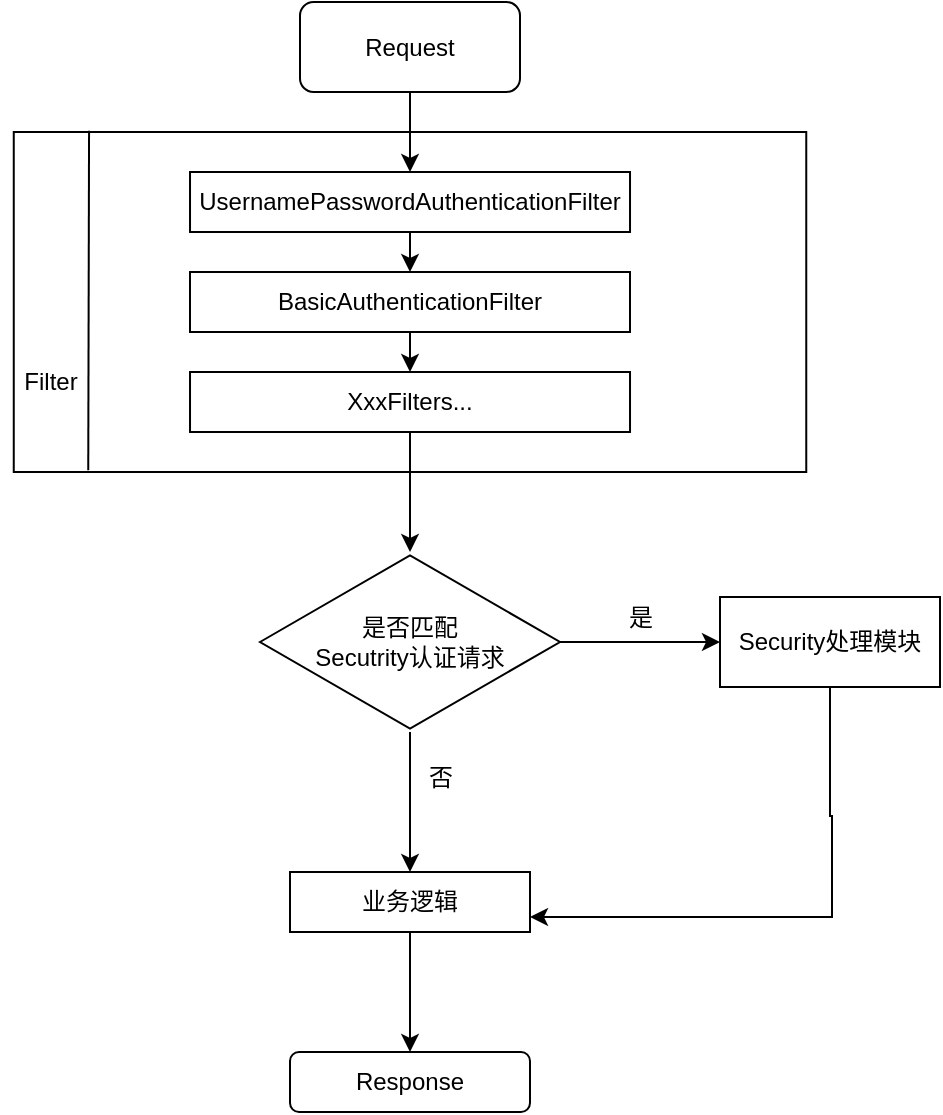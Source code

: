 <mxfile version="26.1.1">
  <diagram name="第 1 页" id="Rfu1U_4qTDlxDLTFrras">
    <mxGraphModel dx="548" dy="448" grid="1" gridSize="10" guides="1" tooltips="1" connect="1" arrows="1" fold="1" page="1" pageScale="1" pageWidth="827" pageHeight="1169" math="0" shadow="0">
      <root>
        <mxCell id="0" />
        <mxCell id="1" parent="0" />
        <mxCell id="PEec-xE6orUt91D9rFY2-1" value="Request" style="rounded=1;whiteSpace=wrap;html=1;" vertex="1" parent="1">
          <mxGeometry x="370" y="585" width="110" height="45" as="geometry" />
        </mxCell>
        <mxCell id="PEec-xE6orUt91D9rFY2-9" value="" style="rounded=0;whiteSpace=wrap;html=1;" vertex="1" parent="1">
          <mxGeometry x="226.88" y="650" width="396.25" height="170" as="geometry" />
        </mxCell>
        <mxCell id="PEec-xE6orUt91D9rFY2-11" value="" style="endArrow=none;html=1;rounded=0;exitX=0.095;exitY=-0.004;exitDx=0;exitDy=0;exitPerimeter=0;entryX=0.094;entryY=0.995;entryDx=0;entryDy=0;entryPerimeter=0;" edge="1" parent="1" source="PEec-xE6orUt91D9rFY2-9" target="PEec-xE6orUt91D9rFY2-9">
          <mxGeometry width="50" height="50" relative="1" as="geometry">
            <mxPoint x="380" y="660" as="sourcePoint" />
            <mxPoint x="430" y="610" as="targetPoint" />
          </mxGeometry>
        </mxCell>
        <mxCell id="PEec-xE6orUt91D9rFY2-12" value="UsernamePasswordAuthenticationFilter" style="rounded=0;whiteSpace=wrap;html=1;" vertex="1" parent="1">
          <mxGeometry x="315.01" y="670" width="220" height="30" as="geometry" />
        </mxCell>
        <mxCell id="PEec-xE6orUt91D9rFY2-13" value="Filter" style="text;html=1;align=center;verticalAlign=middle;resizable=0;points=[];autosize=1;strokeColor=none;fillColor=none;" vertex="1" parent="1">
          <mxGeometry x="220" y="760" width="50" height="30" as="geometry" />
        </mxCell>
        <mxCell id="PEec-xE6orUt91D9rFY2-14" value="BasicAuthenticationFilter" style="rounded=0;whiteSpace=wrap;html=1;" vertex="1" parent="1">
          <mxGeometry x="315" y="720" width="220" height="30" as="geometry" />
        </mxCell>
        <mxCell id="PEec-xE6orUt91D9rFY2-15" value="XxxFilters..." style="rounded=0;whiteSpace=wrap;html=1;" vertex="1" parent="1">
          <mxGeometry x="315.01" y="770" width="220" height="30" as="geometry" />
        </mxCell>
        <mxCell id="PEec-xE6orUt91D9rFY2-16" value="" style="endArrow=classic;html=1;rounded=0;exitX=0.5;exitY=1;exitDx=0;exitDy=0;" edge="1" parent="1" source="PEec-xE6orUt91D9rFY2-1" target="PEec-xE6orUt91D9rFY2-12">
          <mxGeometry width="50" height="50" relative="1" as="geometry">
            <mxPoint x="320" y="840" as="sourcePoint" />
            <mxPoint x="370" y="790" as="targetPoint" />
          </mxGeometry>
        </mxCell>
        <mxCell id="PEec-xE6orUt91D9rFY2-17" value="" style="endArrow=classic;html=1;rounded=0;exitX=0.5;exitY=1;exitDx=0;exitDy=0;entryX=0.5;entryY=0;entryDx=0;entryDy=0;" edge="1" parent="1" source="PEec-xE6orUt91D9rFY2-12" target="PEec-xE6orUt91D9rFY2-14">
          <mxGeometry width="50" height="50" relative="1" as="geometry">
            <mxPoint x="320" y="840" as="sourcePoint" />
            <mxPoint x="370" y="790" as="targetPoint" />
          </mxGeometry>
        </mxCell>
        <mxCell id="PEec-xE6orUt91D9rFY2-18" value="" style="endArrow=classic;html=1;rounded=0;exitX=0.5;exitY=1;exitDx=0;exitDy=0;" edge="1" parent="1" source="PEec-xE6orUt91D9rFY2-14" target="PEec-xE6orUt91D9rFY2-15">
          <mxGeometry width="50" height="50" relative="1" as="geometry">
            <mxPoint x="435" y="710" as="sourcePoint" />
            <mxPoint x="435" y="730" as="targetPoint" />
          </mxGeometry>
        </mxCell>
        <mxCell id="PEec-xE6orUt91D9rFY2-20" value="" style="endArrow=classic;html=1;rounded=0;exitX=0.5;exitY=1;exitDx=0;exitDy=0;" edge="1" parent="1" source="PEec-xE6orUt91D9rFY2-15" target="PEec-xE6orUt91D9rFY2-21">
          <mxGeometry width="50" height="50" relative="1" as="geometry">
            <mxPoint x="320" y="980" as="sourcePoint" />
            <mxPoint x="425" y="850" as="targetPoint" />
          </mxGeometry>
        </mxCell>
        <mxCell id="PEec-xE6orUt91D9rFY2-22" style="edgeStyle=orthogonalEdgeStyle;rounded=0;orthogonalLoop=1;jettySize=auto;html=1;" edge="1" parent="1" source="PEec-xE6orUt91D9rFY2-21">
          <mxGeometry relative="1" as="geometry">
            <mxPoint x="580" y="905" as="targetPoint" />
          </mxGeometry>
        </mxCell>
        <mxCell id="PEec-xE6orUt91D9rFY2-23" style="edgeStyle=orthogonalEdgeStyle;rounded=0;orthogonalLoop=1;jettySize=auto;html=1;" edge="1" parent="1" source="PEec-xE6orUt91D9rFY2-21">
          <mxGeometry relative="1" as="geometry">
            <mxPoint x="425" y="1020" as="targetPoint" />
          </mxGeometry>
        </mxCell>
        <mxCell id="PEec-xE6orUt91D9rFY2-21" value="是否匹配&lt;div&gt;Secutrity认证请求&lt;/div&gt;" style="html=1;whiteSpace=wrap;aspect=fixed;shape=isoRectangle;" vertex="1" parent="1">
          <mxGeometry x="350" y="860" width="150" height="90" as="geometry" />
        </mxCell>
        <mxCell id="PEec-xE6orUt91D9rFY2-24" value="是" style="text;html=1;align=center;verticalAlign=middle;resizable=0;points=[];autosize=1;strokeColor=none;fillColor=none;" vertex="1" parent="1">
          <mxGeometry x="520" y="878" width="40" height="30" as="geometry" />
        </mxCell>
        <mxCell id="PEec-xE6orUt91D9rFY2-25" value="否" style="text;html=1;align=center;verticalAlign=middle;resizable=0;points=[];autosize=1;strokeColor=none;fillColor=none;" vertex="1" parent="1">
          <mxGeometry x="420" y="958" width="40" height="30" as="geometry" />
        </mxCell>
        <mxCell id="PEec-xE6orUt91D9rFY2-34" style="edgeStyle=orthogonalEdgeStyle;rounded=0;orthogonalLoop=1;jettySize=auto;html=1;" edge="1" parent="1" source="PEec-xE6orUt91D9rFY2-26" target="PEec-xE6orUt91D9rFY2-32">
          <mxGeometry relative="1" as="geometry" />
        </mxCell>
        <mxCell id="PEec-xE6orUt91D9rFY2-26" value="业务逻辑" style="whiteSpace=wrap;html=1;" vertex="1" parent="1">
          <mxGeometry x="365" y="1020" width="120" height="30" as="geometry" />
        </mxCell>
        <mxCell id="PEec-xE6orUt91D9rFY2-28" style="edgeStyle=orthogonalEdgeStyle;rounded=0;orthogonalLoop=1;jettySize=auto;html=1;exitX=0.5;exitY=1;exitDx=0;exitDy=0;entryX=1;entryY=0.75;entryDx=0;entryDy=0;" edge="1" parent="1" source="PEec-xE6orUt91D9rFY2-27" target="PEec-xE6orUt91D9rFY2-26">
          <mxGeometry relative="1" as="geometry">
            <mxPoint x="560" y="1042.5" as="targetPoint" />
            <mxPoint x="635.034" y="940" as="sourcePoint" />
            <Array as="points">
              <mxPoint x="635" y="992" />
              <mxPoint x="636" y="992" />
              <mxPoint x="636" y="1042" />
            </Array>
          </mxGeometry>
        </mxCell>
        <mxCell id="PEec-xE6orUt91D9rFY2-27" value="Security处理模块" style="whiteSpace=wrap;html=1;" vertex="1" parent="1">
          <mxGeometry x="580" y="882.5" width="110" height="45" as="geometry" />
        </mxCell>
        <mxCell id="PEec-xE6orUt91D9rFY2-32" value="Response" style="rounded=1;whiteSpace=wrap;html=1;" vertex="1" parent="1">
          <mxGeometry x="365" y="1110" width="120" height="30" as="geometry" />
        </mxCell>
      </root>
    </mxGraphModel>
  </diagram>
</mxfile>
